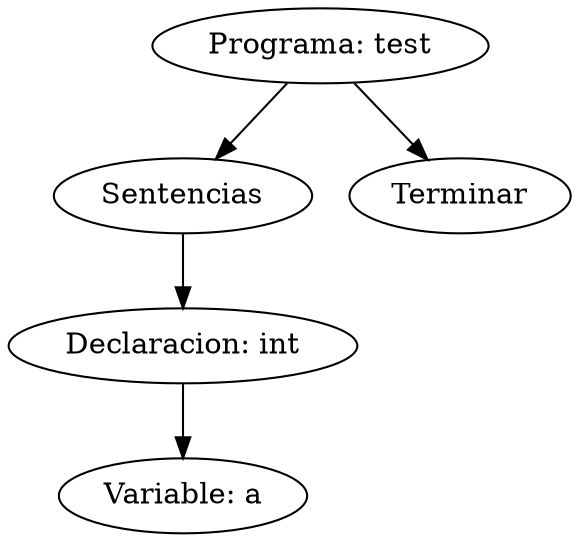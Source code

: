 digraph {
	dpi=300
	2165717478976 [label="Programa: test"]
	2165717477968 [label=Sentencias]
	2165717478976 -> 2165717477968
	2165717478160 [label="Declaracion: int"]
	2165717477968 -> 2165717478160
	2165717478112 [label="Variable: a"]
	2165717478160 -> 2165717478112
	2165717478400 [label=Terminar]
	2165717478976 -> 2165717478400
}
